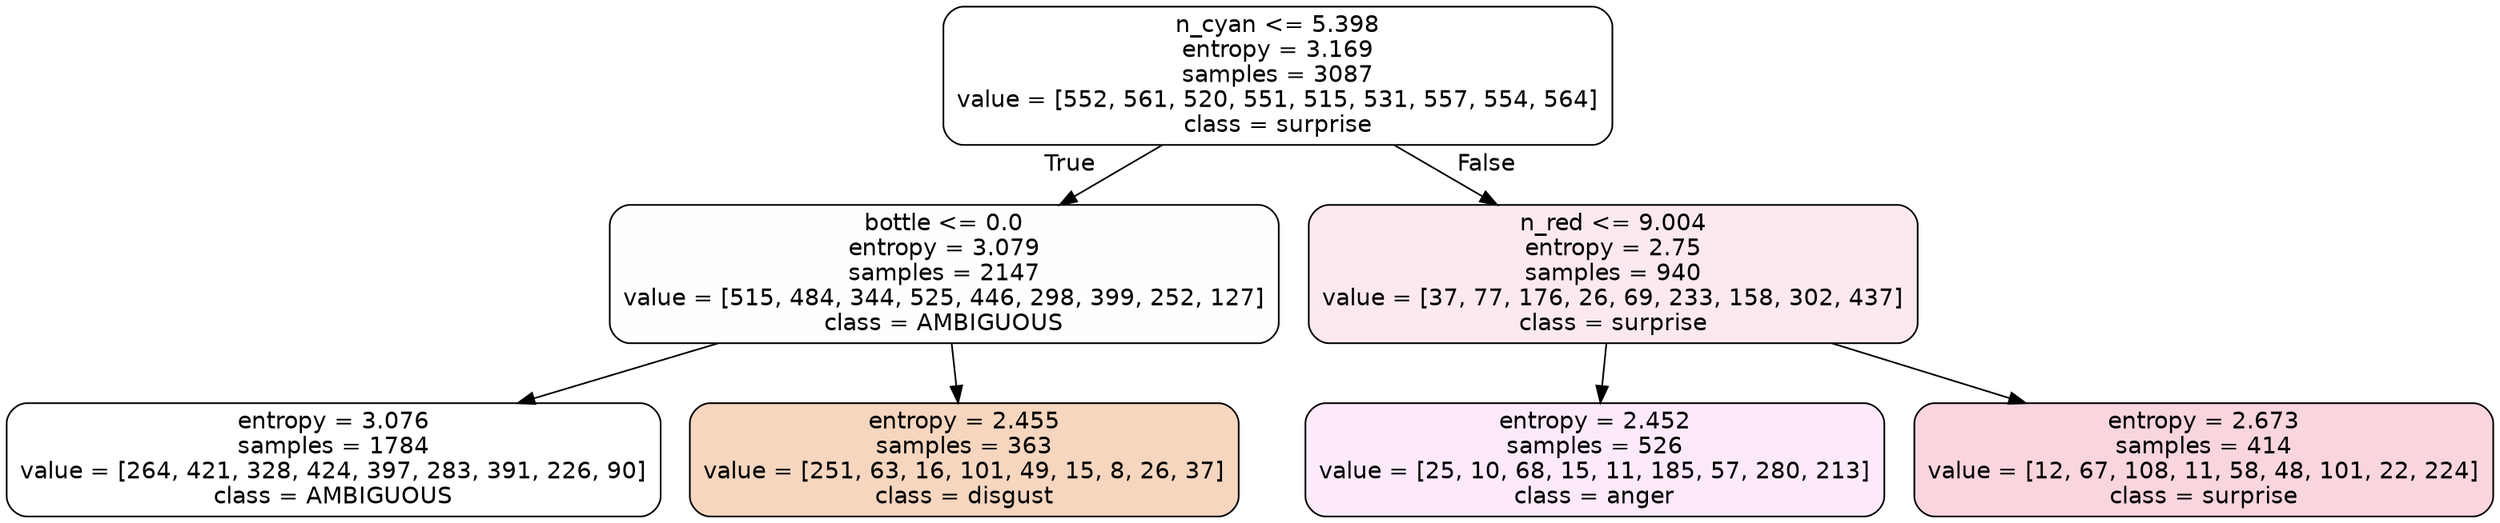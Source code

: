digraph Tree {
node [shape=box, style="filled, rounded", color="black", fontname=helvetica] ;
edge [fontname=helvetica] ;
0 [label="n_cyan <= 5.398\nentropy = 3.169\nsamples = 3087\nvalue = [552, 561, 520, 551, 515, 531, 557, 554, 564]\nclass = surprise", fillcolor="#e5396400"] ;
1 [label="bottle <= 0.0\nentropy = 3.079\nsamples = 2147\nvalue = [515, 484, 344, 525, 446, 298, 399, 252, 127]\nclass = AMBIGUOUS", fillcolor="#39e58101"] ;
0 -> 1 [labeldistance=2.5, labelangle=45, headlabel="True"] ;
2 [label="entropy = 3.076\nsamples = 1784\nvalue = [264, 421, 328, 424, 397, 283, 391, 226, 90]\nclass = AMBIGUOUS", fillcolor="#39e58100"] ;
1 -> 2 ;
3 [label="entropy = 2.455\nsamples = 363\nvalue = [251, 63, 16, 101, 49, 15, 8, 26, 37]\nclass = disgust", fillcolor="#e5813952"] ;
1 -> 3 ;
4 [label="n_red <= 9.004\nentropy = 2.75\nsamples = 940\nvalue = [37, 77, 176, 26, 69, 233, 158, 302, 437]\nclass = surprise", fillcolor="#e539641c"] ;
0 -> 4 [labeldistance=2.5, labelangle=-45, headlabel="False"] ;
5 [label="entropy = 2.452\nsamples = 526\nvalue = [25, 10, 68, 15, 11, 185, 57, 280, 213]\nclass = anger", fillcolor="#e539d71a"] ;
4 -> 5 ;
6 [label="entropy = 2.673\nsamples = 414\nvalue = [12, 67, 108, 11, 58, 48, 101, 22, 224]\nclass = surprise", fillcolor="#e5396436"] ;
4 -> 6 ;
}